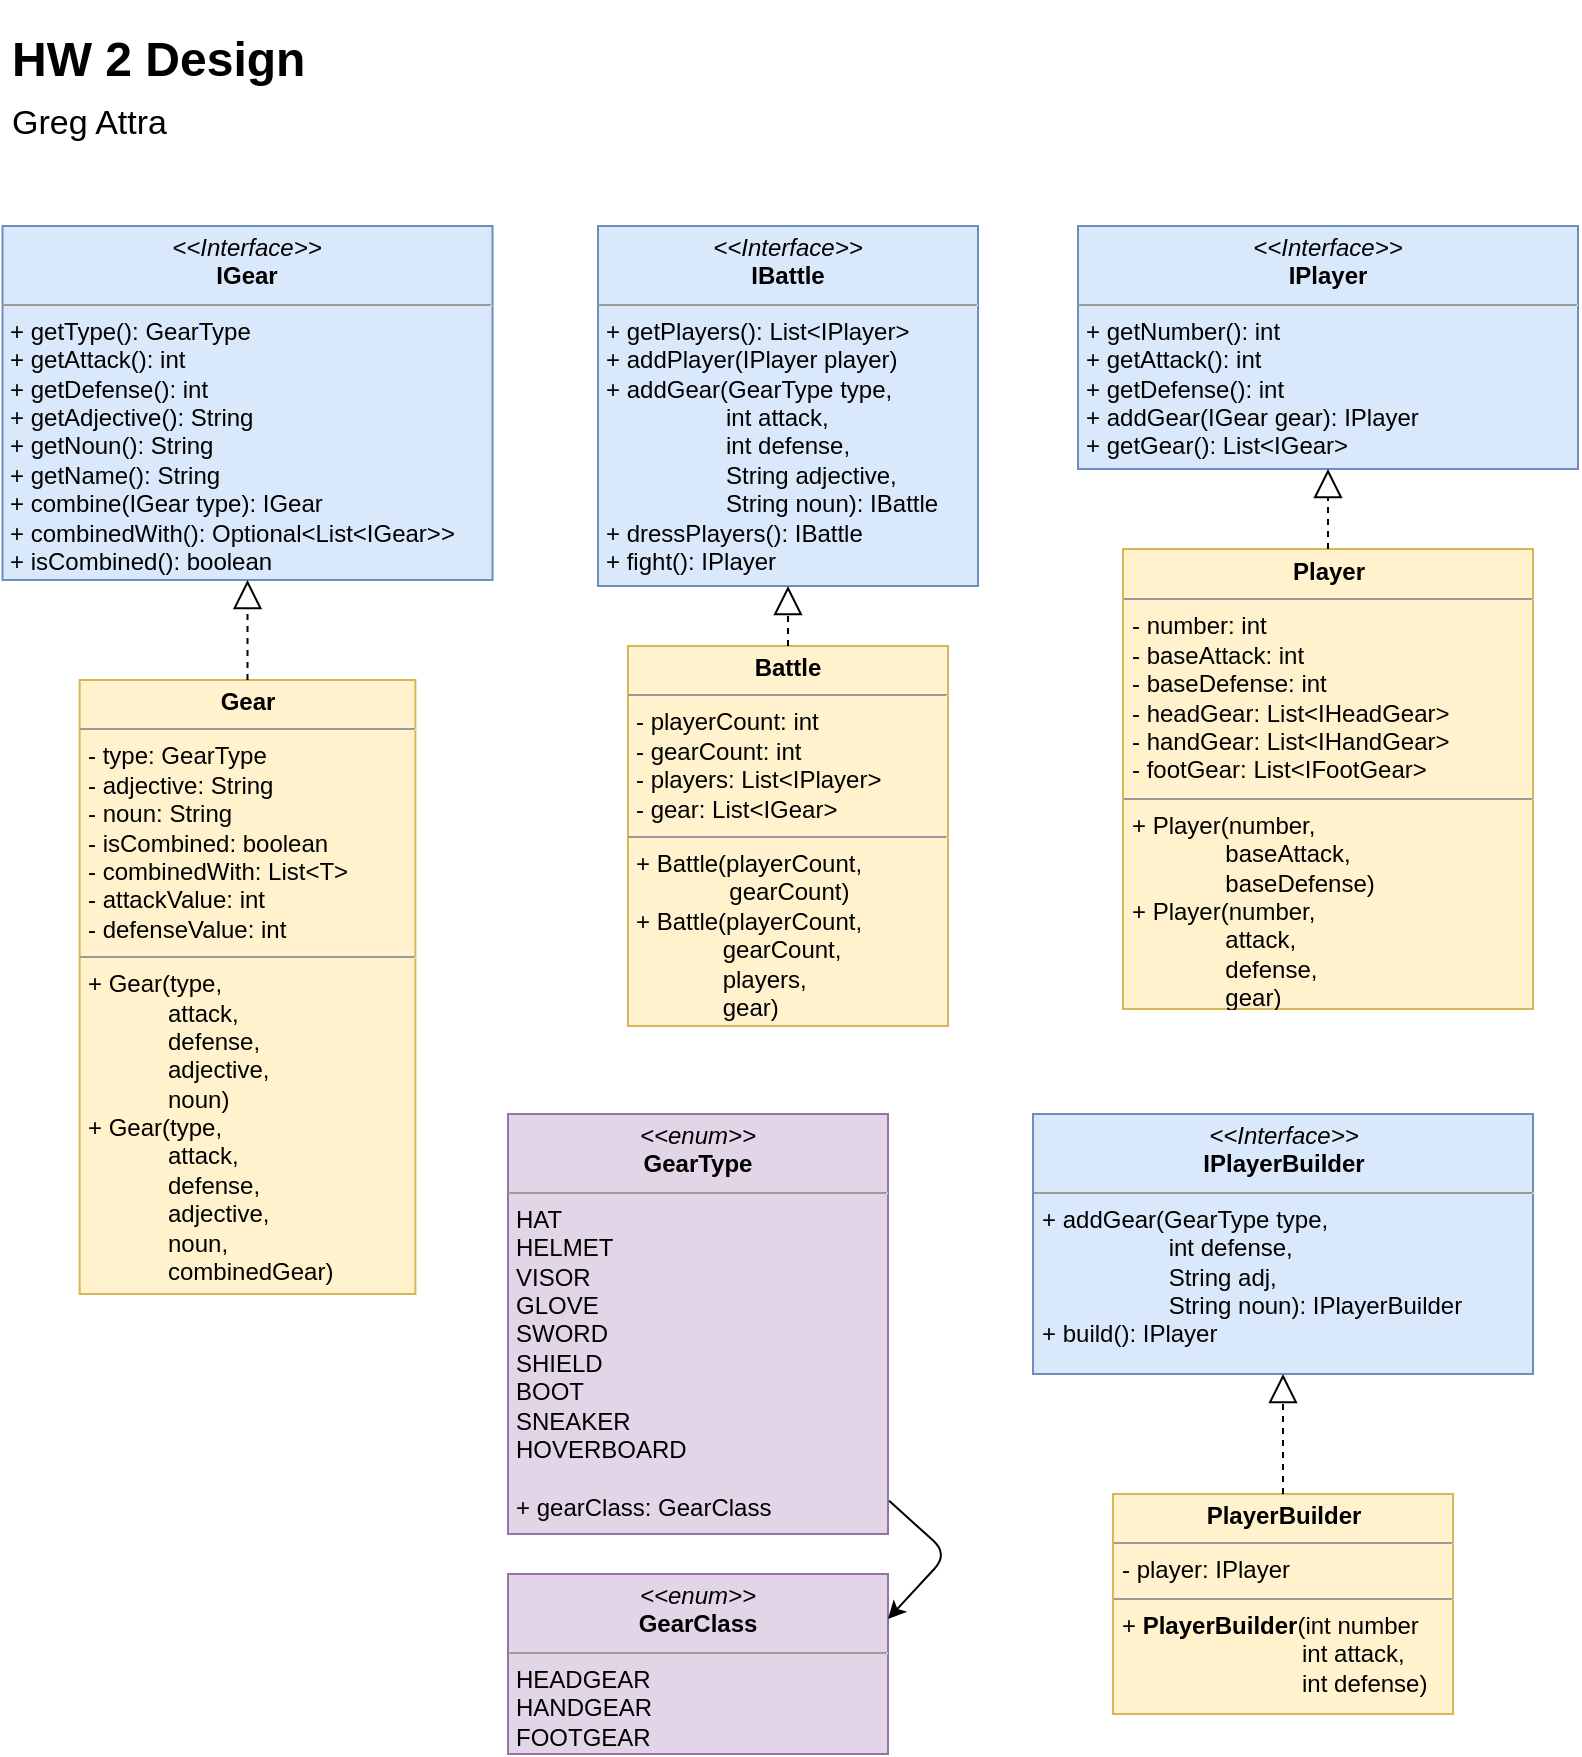 <mxfile version="13.7.3" type="device"><diagram id="AR39bBr5QCJFZhN74Egm" name="Page-1"><mxGraphModel dx="1086" dy="806" grid="1" gridSize="10" guides="1" tooltips="1" connect="1" arrows="1" fold="1" page="1" pageScale="1" pageWidth="850" pageHeight="1100" math="0" shadow="0"><root><mxCell id="0"/><mxCell id="1" parent="0"/><mxCell id="xvpzMQ3VVigsJ4-sFMGV-1" value="&lt;p style=&quot;margin: 0px ; margin-top: 4px ; text-align: center&quot;&gt;&lt;i&gt;&amp;lt;&amp;lt;Interface&amp;gt;&amp;gt;&lt;/i&gt;&lt;br&gt;&lt;b&gt;IGear&lt;/b&gt;&lt;/p&gt;&lt;hr size=&quot;1&quot;&gt;&lt;p style=&quot;margin: 0px ; margin-left: 4px&quot;&gt;&lt;/p&gt;&lt;p style=&quot;margin: 0px ; margin-left: 4px&quot;&gt;+ getType(): GearType&lt;/p&gt;&lt;p style=&quot;margin: 0px ; margin-left: 4px&quot;&gt;+ getAttack(): int&lt;br&gt;+ getDefense(): int&lt;/p&gt;&lt;p style=&quot;margin: 0px ; margin-left: 4px&quot;&gt;+ getAdjective(): String&lt;/p&gt;&lt;p style=&quot;margin: 0px ; margin-left: 4px&quot;&gt;+ getNoun(): String&lt;/p&gt;&lt;p style=&quot;margin: 0px ; margin-left: 4px&quot;&gt;+ getName(): String&lt;/p&gt;&lt;p style=&quot;margin: 0px 0px 0px 4px&quot;&gt;+ combine(IGear type): IGear&lt;/p&gt;&lt;p style=&quot;margin: 0px 0px 0px 4px&quot;&gt;+ combinedWith(): Optional&amp;lt;List&amp;lt;IGear&amp;gt;&amp;gt;&lt;br&gt;&lt;/p&gt;&lt;p style=&quot;margin: 0px 0px 0px 4px&quot;&gt;+ isCombined(): boolean&lt;/p&gt;" style="verticalAlign=top;align=left;overflow=fill;fontSize=12;fontFamily=Helvetica;html=1;fillColor=#dae8fc;strokeColor=#6c8ebf;" parent="1" vertex="1"><mxGeometry x="22.26" y="116" width="245" height="177" as="geometry"/></mxCell><mxCell id="xvpzMQ3VVigsJ4-sFMGV-3" value="&lt;p style=&quot;margin: 0px ; margin-top: 4px ; text-align: center&quot;&gt;&lt;b&gt;Gear&lt;/b&gt;&lt;/p&gt;&lt;hr size=&quot;1&quot;&gt;&lt;p style=&quot;margin: 0px 0px 0px 4px&quot;&gt;&lt;span&gt;- type: GearType&lt;/span&gt;&lt;/p&gt;&lt;p style=&quot;margin: 0px 0px 0px 4px&quot;&gt;&lt;span&gt;- adjective: String&lt;/span&gt;&lt;br&gt;&lt;/p&gt;&lt;p style=&quot;margin: 0px 0px 0px 4px&quot;&gt;- noun: String&lt;/p&gt;&lt;p style=&quot;margin: 0px 0px 0px 4px&quot;&gt;- isCombined: boolean&lt;/p&gt;&lt;p style=&quot;margin: 0px 0px 0px 4px&quot;&gt;- combinedWith: List&amp;lt;T&amp;gt;&lt;/p&gt;&lt;p style=&quot;margin: 0px 0px 0px 4px&quot;&gt;- attackValue: int&lt;/p&gt;&lt;p style=&quot;margin: 0px 0px 0px 4px&quot;&gt;- defenseValue: int&lt;/p&gt;&lt;hr size=&quot;1&quot;&gt;&lt;p style=&quot;margin: 0px ; margin-left: 4px&quot;&gt;+ Gear(type,&lt;/p&gt;&lt;p style=&quot;margin: 0px ; margin-left: 4px&quot;&gt;&lt;span&gt;&amp;nbsp; &amp;nbsp; &amp;nbsp; &amp;nbsp; &amp;nbsp; &amp;nbsp; attack,&lt;/span&gt;&lt;/p&gt;&lt;p style=&quot;margin: 0px ; margin-left: 4px&quot;&gt;&amp;nbsp; &amp;nbsp; &amp;nbsp; &amp;nbsp; &amp;nbsp; &amp;nbsp; defense,&lt;/p&gt;&lt;p style=&quot;margin: 0px ; margin-left: 4px&quot;&gt;&amp;nbsp; &amp;nbsp; &amp;nbsp; &amp;nbsp; &amp;nbsp; &amp;nbsp; adjective,&lt;/p&gt;&lt;p style=&quot;margin: 0px ; margin-left: 4px&quot;&gt;&amp;nbsp; &amp;nbsp; &amp;nbsp; &amp;nbsp; &amp;nbsp; &amp;nbsp; noun)&lt;br&gt;&lt;/p&gt;&lt;p style=&quot;margin: 0px 0px 0px 4px&quot;&gt;+ Gear(type,&lt;/p&gt;&lt;p style=&quot;margin: 0px 0px 0px 4px&quot;&gt;&lt;span&gt;&amp;nbsp; &amp;nbsp; &amp;nbsp; &amp;nbsp; &amp;nbsp; &amp;nbsp; attack,&lt;/span&gt;&lt;/p&gt;&lt;p style=&quot;margin: 0px 0px 0px 4px&quot;&gt;&amp;nbsp; &amp;nbsp; &amp;nbsp; &amp;nbsp; &amp;nbsp; &amp;nbsp; defense,&lt;/p&gt;&lt;p style=&quot;margin: 0px 0px 0px 4px&quot;&gt;&amp;nbsp; &amp;nbsp; &amp;nbsp; &amp;nbsp; &amp;nbsp; &amp;nbsp; adjective,&lt;/p&gt;&lt;p style=&quot;margin: 0px 0px 0px 4px&quot;&gt;&amp;nbsp; &amp;nbsp; &amp;nbsp; &amp;nbsp; &amp;nbsp; &amp;nbsp; noun,&lt;/p&gt;&lt;p style=&quot;margin: 0px ; margin-left: 4px&quot;&gt;&amp;nbsp; &amp;nbsp; &amp;nbsp; &amp;nbsp; &amp;nbsp; &amp;nbsp; combinedGear)&lt;/p&gt;" style="verticalAlign=top;align=left;overflow=fill;fontSize=12;fontFamily=Helvetica;html=1;fillColor=#fff2cc;strokeColor=#d6b656;" parent="1" vertex="1"><mxGeometry x="60.82" y="343" width="167.87" height="307" as="geometry"/></mxCell><mxCell id="xvpzMQ3VVigsJ4-sFMGV-4" value="" style="endArrow=block;dashed=1;endFill=0;endSize=12;html=1;entryX=0.5;entryY=1;entryDx=0;entryDy=0;exitX=0.5;exitY=0;exitDx=0;exitDy=0;" parent="1" source="xvpzMQ3VVigsJ4-sFMGV-3" target="xvpzMQ3VVigsJ4-sFMGV-1" edge="1"><mxGeometry width="160" relative="1" as="geometry"><mxPoint x="109.75" y="293" as="sourcePoint"/><mxPoint x="269.75" y="293" as="targetPoint"/></mxGeometry></mxCell><mxCell id="xvpzMQ3VVigsJ4-sFMGV-9" value="&lt;p style=&quot;margin: 0px ; margin-top: 4px ; text-align: center&quot;&gt;&lt;i&gt;&amp;lt;&amp;lt;Interface&amp;gt;&amp;gt;&lt;/i&gt;&lt;br&gt;&lt;b&gt;IBattle&lt;/b&gt;&lt;/p&gt;&lt;hr size=&quot;1&quot;&gt;&lt;p style=&quot;margin: 0px ; margin-left: 4px&quot;&gt;+ getPlayers(): List&amp;lt;IPlayer&amp;gt;&lt;/p&gt;&lt;p style=&quot;margin: 0px ; margin-left: 4px&quot;&gt;+ addPlayer(IPlayer player)&lt;/p&gt;&lt;p style=&quot;margin: 0px ; margin-left: 4px&quot;&gt;+ addGear(GearType type,&lt;/p&gt;&lt;p style=&quot;margin: 0px ; margin-left: 4px&quot;&gt;&amp;nbsp; &amp;nbsp; &amp;nbsp; &amp;nbsp; &amp;nbsp; &amp;nbsp; &amp;nbsp; &amp;nbsp; &amp;nbsp; int attack,&lt;/p&gt;&lt;p style=&quot;margin: 0px ; margin-left: 4px&quot;&gt;&amp;nbsp; &amp;nbsp; &amp;nbsp; &amp;nbsp; &amp;nbsp; &amp;nbsp; &amp;nbsp; &amp;nbsp; &amp;nbsp; int defense,&lt;/p&gt;&lt;p style=&quot;margin: 0px ; margin-left: 4px&quot;&gt;&amp;nbsp; &amp;nbsp; &amp;nbsp; &amp;nbsp; &amp;nbsp; &amp;nbsp; &amp;nbsp; &amp;nbsp; &amp;nbsp; String adjective,&lt;/p&gt;&lt;p style=&quot;margin: 0px ; margin-left: 4px&quot;&gt;&amp;nbsp; &amp;nbsp; &amp;nbsp; &amp;nbsp; &amp;nbsp; &amp;nbsp; &amp;nbsp; &amp;nbsp; &amp;nbsp; String noun): IBattle&lt;/p&gt;&lt;p style=&quot;margin: 0px ; margin-left: 4px&quot;&gt;+ dressPlayers(): IBattle&lt;/p&gt;&lt;p style=&quot;margin: 0px ; margin-left: 4px&quot;&gt;+ fight(): IPlayer&lt;/p&gt;" style="verticalAlign=top;align=left;overflow=fill;fontSize=12;fontFamily=Helvetica;html=1;fillColor=#dae8fc;strokeColor=#6c8ebf;" parent="1" vertex="1"><mxGeometry x="320" y="116" width="190" height="180" as="geometry"/></mxCell><mxCell id="xvpzMQ3VVigsJ4-sFMGV-10" value="&lt;p style=&quot;margin: 0px ; margin-top: 4px ; text-align: center&quot;&gt;&lt;b&gt;Battle&lt;/b&gt;&lt;/p&gt;&lt;hr size=&quot;1&quot;&gt;&lt;p style=&quot;margin: 0px ; margin-left: 4px&quot;&gt;- playerCount: int&lt;/p&gt;&lt;p style=&quot;margin: 0px ; margin-left: 4px&quot;&gt;- gearCount: int&lt;/p&gt;&lt;p style=&quot;margin: 0px ; margin-left: 4px&quot;&gt;- players: List&amp;lt;IPlayer&amp;gt;&lt;/p&gt;&lt;p style=&quot;margin: 0px ; margin-left: 4px&quot;&gt;- gear: List&amp;lt;IGear&amp;gt;&lt;/p&gt;&lt;hr size=&quot;1&quot;&gt;&lt;p style=&quot;margin: 0px ; margin-left: 4px&quot;&gt;+ Battle(playerCount,&lt;/p&gt;&lt;p style=&quot;margin: 0px ; margin-left: 4px&quot;&gt;&amp;nbsp; &amp;nbsp; &amp;nbsp; &amp;nbsp; &amp;nbsp; &amp;nbsp; &amp;nbsp; gearCount)&lt;/p&gt;&lt;p style=&quot;margin: 0px ; margin-left: 4px&quot;&gt;+ Battle(playerCount,&lt;/p&gt;&lt;p style=&quot;margin: 0px ; margin-left: 4px&quot;&gt;&amp;nbsp; &amp;nbsp; &amp;nbsp; &amp;nbsp; &amp;nbsp; &amp;nbsp; &amp;nbsp;gearCount,&lt;/p&gt;&lt;p style=&quot;margin: 0px ; margin-left: 4px&quot;&gt;&amp;nbsp; &amp;nbsp; &amp;nbsp; &amp;nbsp; &amp;nbsp; &amp;nbsp; &amp;nbsp;players,&lt;/p&gt;&lt;p style=&quot;margin: 0px ; margin-left: 4px&quot;&gt;&amp;nbsp; &amp;nbsp; &amp;nbsp; &amp;nbsp; &amp;nbsp; &amp;nbsp; &amp;nbsp;gear)&lt;/p&gt;" style="verticalAlign=top;align=left;overflow=fill;fontSize=12;fontFamily=Helvetica;html=1;fillColor=#fff2cc;strokeColor=#d6b656;" parent="1" vertex="1"><mxGeometry x="335" y="326" width="160" height="190" as="geometry"/></mxCell><mxCell id="xvpzMQ3VVigsJ4-sFMGV-11" value="" style="endArrow=block;dashed=1;endFill=0;endSize=12;html=1;entryX=0.5;entryY=1;entryDx=0;entryDy=0;exitX=0.5;exitY=0;exitDx=0;exitDy=0;" parent="1" source="xvpzMQ3VVigsJ4-sFMGV-10" target="xvpzMQ3VVigsJ4-sFMGV-9" edge="1"><mxGeometry width="160" relative="1" as="geometry"><mxPoint x="-113.25" y="251" as="sourcePoint"/><mxPoint x="46.75" y="251" as="targetPoint"/></mxGeometry></mxCell><mxCell id="xvpzMQ3VVigsJ4-sFMGV-13" value="&lt;h1&gt;HW 2 Design&lt;br&gt;&lt;span style=&quot;font-weight: normal&quot;&gt;&lt;font style=&quot;font-size: 17px&quot;&gt;Greg Attra&lt;/font&gt;&lt;/span&gt;&lt;/h1&gt;" style="text;html=1;strokeColor=none;fillColor=none;spacing=5;spacingTop=-20;whiteSpace=wrap;overflow=hidden;rounded=0;" parent="1" vertex="1"><mxGeometry x="22.25" y="13" width="190" height="120" as="geometry"/></mxCell><mxCell id="1F-2q8dqzjQha1vGgdx8-1" value="&lt;p style=&quot;margin: 0px ; margin-top: 4px ; text-align: center&quot;&gt;&lt;i&gt;&amp;lt;&amp;lt;enum&amp;gt;&amp;gt;&lt;/i&gt;&lt;br&gt;&lt;b&gt;GearType&lt;/b&gt;&lt;/p&gt;&lt;hr size=&quot;1&quot;&gt;&lt;p style=&quot;margin: 0px ; margin-left: 4px&quot;&gt;HAT&lt;/p&gt;&lt;p style=&quot;margin: 0px ; margin-left: 4px&quot;&gt;HELMET&lt;/p&gt;&lt;p style=&quot;margin: 0px ; margin-left: 4px&quot;&gt;VISOR&lt;/p&gt;&lt;p style=&quot;margin: 0px ; margin-left: 4px&quot;&gt;GLOVE&lt;/p&gt;&lt;p style=&quot;margin: 0px ; margin-left: 4px&quot;&gt;SWORD&lt;/p&gt;&lt;p style=&quot;margin: 0px ; margin-left: 4px&quot;&gt;SHIELD&lt;/p&gt;&lt;p style=&quot;margin: 0px ; margin-left: 4px&quot;&gt;BOOT&lt;/p&gt;&lt;p style=&quot;margin: 0px ; margin-left: 4px&quot;&gt;SNEAKER&lt;/p&gt;&lt;p style=&quot;margin: 0px ; margin-left: 4px&quot;&gt;HOVERBOARD&lt;/p&gt;&lt;p style=&quot;margin: 0px ; margin-left: 4px&quot;&gt;&lt;br&gt;&lt;/p&gt;&lt;p style=&quot;margin: 0px ; margin-left: 4px&quot;&gt;+ gearClass: GearClass&lt;/p&gt;" style="verticalAlign=top;align=left;overflow=fill;fontSize=12;fontFamily=Helvetica;html=1;fillColor=#e1d5e7;strokeColor=#9673a6;" parent="1" vertex="1"><mxGeometry x="275" y="560" width="190" height="210" as="geometry"/></mxCell><mxCell id="1F-2q8dqzjQha1vGgdx8-2" value="&lt;p style=&quot;margin: 0px ; margin-top: 4px ; text-align: center&quot;&gt;&lt;i&gt;&amp;lt;&amp;lt;enum&amp;gt;&amp;gt;&lt;/i&gt;&lt;br&gt;&lt;b&gt;GearClass&lt;/b&gt;&lt;/p&gt;&lt;hr size=&quot;1&quot;&gt;&lt;p style=&quot;margin: 0px ; margin-left: 4px&quot;&gt;HEADGEAR&lt;/p&gt;&lt;p style=&quot;margin: 0px ; margin-left: 4px&quot;&gt;HANDGEAR&lt;/p&gt;&lt;p style=&quot;margin: 0px ; margin-left: 4px&quot;&gt;FOOTGEAR&lt;/p&gt;" style="verticalAlign=top;align=left;overflow=fill;fontSize=12;fontFamily=Helvetica;html=1;fillColor=#e1d5e7;strokeColor=#9673a6;" parent="1" vertex="1"><mxGeometry x="275" y="790" width="190" height="90" as="geometry"/></mxCell><mxCell id="1F-2q8dqzjQha1vGgdx8-3" value="" style="endArrow=classic;html=1;exitX=1.003;exitY=0.921;exitDx=0;exitDy=0;exitPerimeter=0;entryX=1;entryY=0.25;entryDx=0;entryDy=0;" parent="1" source="1F-2q8dqzjQha1vGgdx8-1" target="1F-2q8dqzjQha1vGgdx8-2" edge="1"><mxGeometry width="50" height="50" relative="1" as="geometry"><mxPoint x="505.24" y="840" as="sourcePoint"/><mxPoint x="515.24" y="740" as="targetPoint"/><Array as="points"><mxPoint x="495" y="780"/></Array></mxGeometry></mxCell><mxCell id="-MaX8xZnHmwmbaGsX5PK-4" value="&lt;p style=&quot;margin: 0px ; margin-top: 4px ; text-align: center&quot;&gt;&lt;i&gt;&amp;lt;&amp;lt;Interface&amp;gt;&amp;gt;&lt;/i&gt;&lt;br&gt;&lt;b&gt;IPlayer&lt;/b&gt;&lt;/p&gt;&lt;hr size=&quot;1&quot;&gt;&lt;p style=&quot;margin: 0px ; margin-left: 4px&quot;&gt;+ getNumber(): int&lt;/p&gt;&lt;p style=&quot;margin: 0px ; margin-left: 4px&quot;&gt;+ getAttack(): int&lt;/p&gt;&lt;p style=&quot;margin: 0px ; margin-left: 4px&quot;&gt;+ getDefense(): int&lt;/p&gt;&lt;p style=&quot;margin: 0px ; margin-left: 4px&quot;&gt;+ addGear(IGear gear): IPlayer&lt;/p&gt;&lt;p style=&quot;margin: 0px ; margin-left: 4px&quot;&gt;+ getGear(): List&amp;lt;IGear&amp;gt;&lt;/p&gt;" style="verticalAlign=top;align=left;overflow=fill;fontSize=12;fontFamily=Helvetica;html=1;fillColor=#dae8fc;strokeColor=#6c8ebf;" parent="1" vertex="1"><mxGeometry x="560" y="116" width="250" height="121.5" as="geometry"/></mxCell><mxCell id="-MaX8xZnHmwmbaGsX5PK-5" value="&lt;p style=&quot;margin: 0px ; margin-top: 4px ; text-align: center&quot;&gt;&lt;b&gt;Player&lt;/b&gt;&lt;/p&gt;&lt;hr size=&quot;1&quot;&gt;&lt;p style=&quot;margin: 0px ; margin-left: 4px&quot;&gt;- number: int&lt;/p&gt;&lt;p style=&quot;margin: 0px ; margin-left: 4px&quot;&gt;- baseAttack: int&lt;/p&gt;&lt;p style=&quot;margin: 0px ; margin-left: 4px&quot;&gt;- baseDefense: int&lt;/p&gt;&lt;p style=&quot;margin: 0px ; margin-left: 4px&quot;&gt;- headGear: List&amp;lt;IHeadGear&amp;gt;&lt;br&gt;- handGear: List&amp;lt;IHandGear&amp;gt;&lt;/p&gt;&lt;p style=&quot;margin: 0px ; margin-left: 4px&quot;&gt;- footGear: List&amp;lt;IFootGear&amp;gt;&lt;/p&gt;&lt;hr size=&quot;1&quot;&gt;&lt;p style=&quot;margin: 0px ; margin-left: 4px&quot;&gt;+ Player(number,&lt;/p&gt;&lt;p style=&quot;margin: 0px ; margin-left: 4px&quot;&gt;&amp;nbsp; &amp;nbsp; &amp;nbsp; &amp;nbsp; &amp;nbsp; &amp;nbsp; &amp;nbsp; baseAttack,&lt;/p&gt;&lt;p style=&quot;margin: 0px ; margin-left: 4px&quot;&gt;&amp;nbsp; &amp;nbsp; &amp;nbsp; &amp;nbsp; &amp;nbsp; &amp;nbsp; &amp;nbsp; baseDefense)&lt;/p&gt;&lt;p style=&quot;margin: 0px ; margin-left: 4px&quot;&gt;+ Player(number,&lt;/p&gt;&lt;p style=&quot;margin: 0px ; margin-left: 4px&quot;&gt;&amp;nbsp; &amp;nbsp; &amp;nbsp; &amp;nbsp; &amp;nbsp; &amp;nbsp; &amp;nbsp; attack,&lt;/p&gt;&lt;p style=&quot;margin: 0px ; margin-left: 4px&quot;&gt;&amp;nbsp; &amp;nbsp; &amp;nbsp; &amp;nbsp; &amp;nbsp; &amp;nbsp; &amp;nbsp; defense,&lt;/p&gt;&lt;p style=&quot;margin: 0px ; margin-left: 4px&quot;&gt;&amp;nbsp; &amp;nbsp; &amp;nbsp; &amp;nbsp; &amp;nbsp; &amp;nbsp; &amp;nbsp; gear&lt;span&gt;)&lt;/span&gt;&lt;/p&gt;" style="verticalAlign=top;align=left;overflow=fill;fontSize=12;fontFamily=Helvetica;html=1;fillColor=#fff2cc;strokeColor=#d6b656;" parent="1" vertex="1"><mxGeometry x="582.5" y="277.5" width="205" height="230" as="geometry"/></mxCell><mxCell id="-MaX8xZnHmwmbaGsX5PK-6" value="" style="endArrow=block;dashed=1;endFill=0;endSize=12;html=1;exitX=0.5;exitY=0;exitDx=0;exitDy=0;entryX=0.5;entryY=1;entryDx=0;entryDy=0;" parent="1" source="-MaX8xZnHmwmbaGsX5PK-5" target="-MaX8xZnHmwmbaGsX5PK-4" edge="1"><mxGeometry width="160" relative="1" as="geometry"><mxPoint x="923.5" y="-269" as="sourcePoint"/><mxPoint x="1083.5" y="-269" as="targetPoint"/></mxGeometry></mxCell><mxCell id="-MaX8xZnHmwmbaGsX5PK-9" value="&lt;p style=&quot;margin: 0px ; margin-top: 4px ; text-align: center&quot;&gt;&lt;i&gt;&amp;lt;&amp;lt;Interface&amp;gt;&amp;gt;&lt;/i&gt;&lt;br&gt;&lt;b&gt;IPlayerBuilder&lt;/b&gt;&lt;/p&gt;&lt;hr size=&quot;1&quot;&gt;&lt;p style=&quot;margin: 0px ; margin-left: 4px&quot;&gt;+ addGear(GearType type,&lt;/p&gt;&lt;p style=&quot;margin: 0px ; margin-left: 4px&quot;&gt;&amp;nbsp; &amp;nbsp; &amp;nbsp; &amp;nbsp; &amp;nbsp; &amp;nbsp; &amp;nbsp; &amp;nbsp; &amp;nbsp; &amp;nbsp;int defense,&lt;/p&gt;&lt;p style=&quot;margin: 0px ; margin-left: 4px&quot;&gt;&amp;nbsp; &amp;nbsp; &amp;nbsp; &amp;nbsp; &amp;nbsp; &amp;nbsp; &amp;nbsp; &amp;nbsp; &amp;nbsp; &amp;nbsp;String adj,&lt;/p&gt;&lt;p style=&quot;margin: 0px ; margin-left: 4px&quot;&gt;&amp;nbsp; &amp;nbsp; &amp;nbsp; &amp;nbsp; &amp;nbsp; &amp;nbsp; &amp;nbsp; &amp;nbsp; &amp;nbsp; &amp;nbsp;String noun): IPlayerBuilder&lt;/p&gt;&lt;p style=&quot;margin: 0px ; margin-left: 4px&quot;&gt;+ build(): IPlayer&lt;/p&gt;" style="verticalAlign=top;align=left;overflow=fill;fontSize=12;fontFamily=Helvetica;html=1;fillColor=#dae8fc;strokeColor=#6c8ebf;" parent="1" vertex="1"><mxGeometry x="537.5" y="560" width="250" height="130" as="geometry"/></mxCell><mxCell id="-MaX8xZnHmwmbaGsX5PK-10" value="&lt;p style=&quot;margin: 0px ; margin-top: 4px ; text-align: center&quot;&gt;&lt;b&gt;PlayerBuilder&lt;/b&gt;&lt;/p&gt;&lt;hr size=&quot;1&quot;&gt;&lt;p style=&quot;margin: 0px ; margin-left: 4px&quot;&gt;- player: IPlayer&lt;/p&gt;&lt;hr size=&quot;1&quot;&gt;&lt;p style=&quot;margin: 0px ; margin-left: 4px&quot;&gt;+&amp;nbsp;&lt;b style=&quot;text-align: center&quot;&gt;PlayerBuilder&lt;/b&gt;(int number&lt;/p&gt;&lt;p style=&quot;margin: 0px ; margin-left: 4px&quot;&gt;&amp;nbsp; &amp;nbsp; &amp;nbsp; &amp;nbsp; &amp;nbsp; &amp;nbsp; &amp;nbsp; &amp;nbsp; &amp;nbsp; &amp;nbsp; &amp;nbsp; &amp;nbsp; &amp;nbsp; &amp;nbsp;int attack,&lt;/p&gt;&lt;p style=&quot;margin: 0px ; margin-left: 4px&quot;&gt;&amp;nbsp; &amp;nbsp; &amp;nbsp; &amp;nbsp; &amp;nbsp; &amp;nbsp; &amp;nbsp; &amp;nbsp; &amp;nbsp; &amp;nbsp; &amp;nbsp; &amp;nbsp; &amp;nbsp; &amp;nbsp;int defense)&lt;/p&gt;" style="verticalAlign=top;align=left;overflow=fill;fontSize=12;fontFamily=Helvetica;html=1;fillColor=#fff2cc;strokeColor=#d6b656;" parent="1" vertex="1"><mxGeometry x="577.5" y="750" width="170" height="110" as="geometry"/></mxCell><mxCell id="-MaX8xZnHmwmbaGsX5PK-11" value="" style="endArrow=block;dashed=1;endFill=0;endSize=12;html=1;entryX=0.5;entryY=1;entryDx=0;entryDy=0;exitX=0.5;exitY=0;exitDx=0;exitDy=0;" parent="1" source="-MaX8xZnHmwmbaGsX5PK-10" target="-MaX8xZnHmwmbaGsX5PK-9" edge="1"><mxGeometry width="160" relative="1" as="geometry"><mxPoint x="768.25" y="858" as="sourcePoint"/><mxPoint x="768.25" y="808" as="targetPoint"/></mxGeometry></mxCell></root></mxGraphModel></diagram></mxfile>